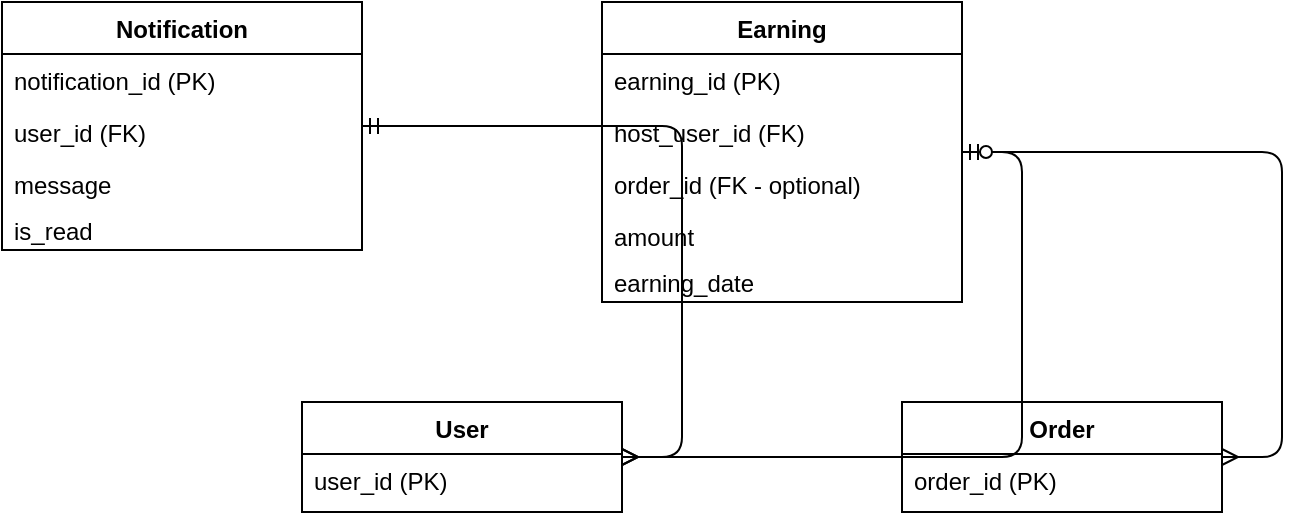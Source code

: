 <mxfile version="26.2.2">
  <diagram id="diagram_id_placeholder4" name="Supporting ERD">
    <mxGraphModel dx="1030" dy="611" grid="1" gridSize="10" guides="1" tooltips="1" connect="1" arrows="1" fold="1" page="1" pageScale="1" pageWidth="827" pageHeight="1169" math="0" shadow="0">
      <root>
        <mxCell id="0" />
        <mxCell id="1" parent="0" />
        <mxCell id="notification" value="Notification" style="swimlane;fontStyle=1;align=center;verticalAlign=top;childLayout=stackLayout;horizontal=1;startSize=26;horizontalStack=0;resizeParent=1;resizeParentMax=0;resizeLast=0;collapsible=0;marginBottom=0;" parent="1" vertex="1">
          <mxGeometry x="100" y="100" width="180" height="124" as="geometry" />
        </mxCell>
        <mxCell id="notif_pk" value="notification_id (PK)" style="text;align=left;verticalAlign=middle;spacingLeft=4;spacingRight=4;overflow=hidden;portConstraint=eastwest;rotatable=0;" parent="notification" vertex="1">
          <mxGeometry y="26" width="180" height="26" as="geometry" />
        </mxCell>
        <mxCell id="notif_user_fk" value="user_id (FK)" style="text;align=left;verticalAlign=middle;spacingLeft=4;spacingRight=4;overflow=hidden;portConstraint=eastwest;rotatable=0;" parent="notification" vertex="1">
          <mxGeometry y="52" width="180" height="26" as="geometry" />
        </mxCell>
        <mxCell id="notif_message" value="message" style="text;align=left;verticalAlign=middle;spacingLeft=4;spacingRight=4;overflow=hidden;portConstraint=eastwest;rotatable=0;" parent="notification" vertex="1">
          <mxGeometry y="78" width="180" height="26" as="geometry" />
        </mxCell>
        <mxCell id="notif_is_read" value="is_read" style="text;align=left;verticalAlign=middle;spacingLeft=4;spacingRight=4;overflow=hidden;portConstraint=eastwest;rotatable=0;" parent="notification" vertex="1">
          <mxGeometry y="104" width="180" height="20" as="geometry" />
        </mxCell>
        <mxCell id="earning" value="Earning" style="swimlane;fontStyle=1;align=center;verticalAlign=top;childLayout=stackLayout;horizontal=1;startSize=26;horizontalStack=0;resizeParent=1;resizeParentMax=0;resizeLast=0;collapsible=0;marginBottom=0;" parent="1" vertex="1">
          <mxGeometry x="400" y="100" width="180" height="150" as="geometry" />
        </mxCell>
        <mxCell id="earning_pk" value="earning_id (PK)" style="text;align=left;verticalAlign=middle;spacingLeft=4;spacingRight=4;overflow=hidden;portConstraint=eastwest;rotatable=0;" parent="earning" vertex="1">
          <mxGeometry y="26" width="180" height="26" as="geometry" />
        </mxCell>
        <mxCell id="earning_host_fk" value="host_user_id (FK)" style="text;align=left;verticalAlign=middle;spacingLeft=4;spacingRight=4;overflow=hidden;portConstraint=eastwest;rotatable=0;" parent="earning" vertex="1">
          <mxGeometry y="52" width="180" height="26" as="geometry" />
        </mxCell>
        <mxCell id="earning_order_fk" value="order_id (FK - optional)" style="text;align=left;verticalAlign=middle;spacingLeft=4;spacingRight=4;overflow=hidden;portConstraint=eastwest;rotatable=0;" parent="earning" vertex="1">
          <mxGeometry y="78" width="180" height="26" as="geometry" />
        </mxCell>
        <mxCell id="earning_amount" value="amount" style="text;align=left;verticalAlign=middle;spacingLeft=4;spacingRight=4;overflow=hidden;portConstraint=eastwest;rotatable=0;" parent="earning" vertex="1">
          <mxGeometry y="104" width="180" height="26" as="geometry" />
        </mxCell>
        <mxCell id="earning_date" value="earning_date" style="text;align=left;verticalAlign=middle;spacingLeft=4;spacingRight=4;overflow=hidden;portConstraint=eastwest;rotatable=0;" parent="earning" vertex="1">
          <mxGeometry y="130" width="180" height="20" as="geometry" />
        </mxCell>
        <mxCell id="user_ref_sup" value="User" style="swimlane;fontStyle=1;align=center;verticalAlign=top;childLayout=stackLayout;horizontal=1;startSize=26;horizontalStack=0;resizeParent=1;resizeParentMax=0;resizeLast=0;collapsible=0;marginBottom=0;" parent="1" vertex="1">
          <mxGeometry x="250" y="300" width="160" height="55" as="geometry" />
        </mxCell>
        <mxCell id="user_ref_sup_pk" value="user_id (PK)" style="text;align=left;verticalAlign=middle;spacingLeft=4;spacingRight=4;overflow=hidden;portConstraint=eastwest;rotatable=0;" parent="user_ref_sup" vertex="1">
          <mxGeometry y="26" width="160" height="26" as="geometry" />
        </mxCell>
        <mxCell id="order_ref_sup" value="Order" style="swimlane;fontStyle=1;align=center;verticalAlign=top;childLayout=stackLayout;horizontal=1;startSize=26;horizontalStack=0;resizeParent=1;resizeParentMax=0;resizeLast=0;collapsible=0;marginBottom=0;" parent="1" vertex="1">
          <mxGeometry x="550" y="300" width="160" height="55" as="geometry" />
        </mxCell>
        <mxCell id="order_ref_sup_pk" value="order_id (PK)" style="text;align=left;verticalAlign=middle;spacingLeft=4;spacingRight=4;overflow=hidden;portConstraint=eastwest;rotatable=0;" parent="order_ref_sup" vertex="1">
          <mxGeometry y="26" width="160" height="26" as="geometry" />
        </mxCell>
        <mxCell id="rel_notif_user" value="" style="edgeStyle=entityRelationEdgeStyle;endArrow=ERmandOne;startArrow=ERmany;endFill=0;startFill=1;" parent="1" source="user_ref_sup" target="notification" edge="1">
          <mxGeometry width="100" height="100" relative="1" as="geometry">
            <mxPoint x="250" y="210" as="sourcePoint" />
            <mxPoint x="280" y="155" as="targetPoint" />
            <Array as="points">
              <mxPoint x="250" y="155" />
            </Array>
          </mxGeometry>
        </mxCell>
        <mxCell id="rel_earning_user" value="" style="edgeStyle=entityRelationEdgeStyle;endArrow=ERmandOne;startArrow=ERmany;endFill=0;startFill=1;" parent="1" source="user_ref_sup" target="earning" edge="1">
          <mxGeometry width="100" height="100" relative="1" as="geometry">
            <mxPoint x="410" y="210" as="sourcePoint" />
            <mxPoint x="490" y="155" as="targetPoint" />
            <Array as="points">
              <mxPoint x="410" y="155" />
            </Array>
          </mxGeometry>
        </mxCell>
        <mxCell id="rel_earning_order" value="" style="edgeStyle=entityRelationEdgeStyle;endArrow=ERzeroToOne;startArrow=ERmany;endFill=1;startFill=1;" parent="1" source="order_ref_sup" target="earning" edge="1">
          <mxGeometry width="100" height="100" relative="1" as="geometry">
            <mxPoint x="550" y="210" as="sourcePoint" />
            <mxPoint x="580" y="155" as="targetPoint" />
            <Array as="points">
              <mxPoint x="550" y="155" />
            </Array>
          </mxGeometry>
        </mxCell>
      </root>
    </mxGraphModel>
  </diagram>
</mxfile>
